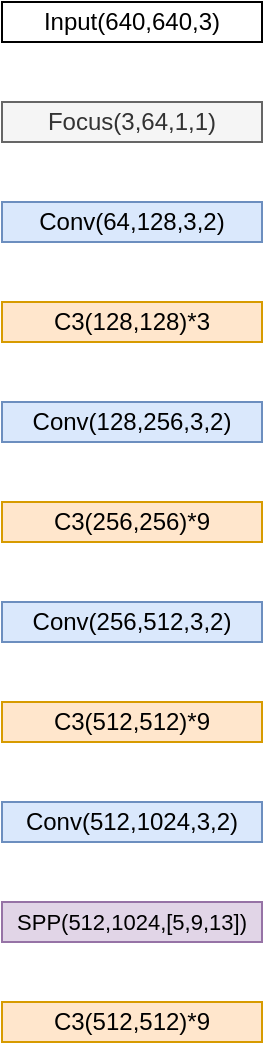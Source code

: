 <mxfile version="16.5.6" type="github">
  <diagram id="c4dD5m3eZ78O99NW7Sv5" name="第 1 页">
    <mxGraphModel dx="611" dy="572" grid="1" gridSize="10" guides="1" tooltips="1" connect="1" arrows="1" fold="1" page="1" pageScale="1" pageWidth="827" pageHeight="1169" math="0" shadow="0">
      <root>
        <mxCell id="0" />
        <mxCell id="1" parent="0" />
        <mxCell id="M7tG_Qng9T_QMlYk3fe1-1" value="Input(640,640,3)" style="rounded=0;whiteSpace=wrap;html=1;" vertex="1" parent="1">
          <mxGeometry x="240" y="39" width="130" height="20" as="geometry" />
        </mxCell>
        <mxCell id="M7tG_Qng9T_QMlYk3fe1-2" value="Focus(3,64,1,1)" style="rounded=0;whiteSpace=wrap;html=1;fillColor=#f5f5f5;strokeColor=#666666;fontColor=#333333;" vertex="1" parent="1">
          <mxGeometry x="240" y="89" width="130" height="20" as="geometry" />
        </mxCell>
        <mxCell id="M7tG_Qng9T_QMlYk3fe1-3" value="Conv(64,128,3,2)" style="rounded=0;whiteSpace=wrap;html=1;fillColor=#dae8fc;strokeColor=#6c8ebf;" vertex="1" parent="1">
          <mxGeometry x="240" y="139" width="130" height="20" as="geometry" />
        </mxCell>
        <mxCell id="M7tG_Qng9T_QMlYk3fe1-4" value="C3(128,128)*3" style="rounded=0;whiteSpace=wrap;html=1;fillColor=#ffe6cc;strokeColor=#d79b00;" vertex="1" parent="1">
          <mxGeometry x="240" y="189" width="130" height="20" as="geometry" />
        </mxCell>
        <mxCell id="M7tG_Qng9T_QMlYk3fe1-5" value="Conv(128,256,3,2)" style="rounded=0;whiteSpace=wrap;html=1;fillColor=#dae8fc;strokeColor=#6c8ebf;" vertex="1" parent="1">
          <mxGeometry x="240" y="239" width="130" height="20" as="geometry" />
        </mxCell>
        <mxCell id="M7tG_Qng9T_QMlYk3fe1-6" value="C3(256,256)*9" style="rounded=0;whiteSpace=wrap;html=1;fillColor=#ffe6cc;strokeColor=#d79b00;" vertex="1" parent="1">
          <mxGeometry x="240" y="289" width="130" height="20" as="geometry" />
        </mxCell>
        <mxCell id="M7tG_Qng9T_QMlYk3fe1-7" value="Conv(256,512,3,2)" style="rounded=0;whiteSpace=wrap;html=1;fillColor=#dae8fc;strokeColor=#6c8ebf;" vertex="1" parent="1">
          <mxGeometry x="240" y="339" width="130" height="20" as="geometry" />
        </mxCell>
        <mxCell id="M7tG_Qng9T_QMlYk3fe1-8" value="C3(512,512)*9" style="rounded=0;whiteSpace=wrap;html=1;fillColor=#ffe6cc;strokeColor=#d79b00;" vertex="1" parent="1">
          <mxGeometry x="240" y="389" width="130" height="20" as="geometry" />
        </mxCell>
        <mxCell id="M7tG_Qng9T_QMlYk3fe1-9" value="Conv(512,1024,3,2)" style="rounded=0;whiteSpace=wrap;html=1;fillColor=#dae8fc;strokeColor=#6c8ebf;" vertex="1" parent="1">
          <mxGeometry x="240" y="439" width="130" height="20" as="geometry" />
        </mxCell>
        <mxCell id="M7tG_Qng9T_QMlYk3fe1-12" value="&lt;font style=&quot;font-size: 11px&quot;&gt;SPP(512,1024,[5,9,13])&lt;/font&gt;" style="rounded=0;whiteSpace=wrap;html=1;fillColor=#e1d5e7;strokeColor=#9673a6;" vertex="1" parent="1">
          <mxGeometry x="240" y="489" width="130" height="20" as="geometry" />
        </mxCell>
        <mxCell id="M7tG_Qng9T_QMlYk3fe1-13" value="C3(512,512)*9" style="rounded=0;whiteSpace=wrap;html=1;fillColor=#ffe6cc;strokeColor=#d79b00;" vertex="1" parent="1">
          <mxGeometry x="240" y="539" width="130" height="20" as="geometry" />
        </mxCell>
      </root>
    </mxGraphModel>
  </diagram>
</mxfile>
